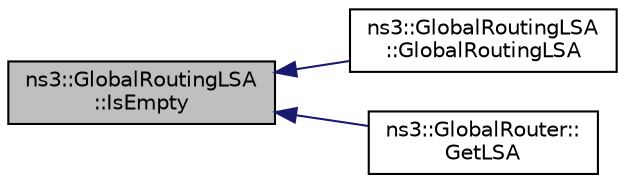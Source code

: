 digraph "ns3::GlobalRoutingLSA::IsEmpty"
{
  edge [fontname="Helvetica",fontsize="10",labelfontname="Helvetica",labelfontsize="10"];
  node [fontname="Helvetica",fontsize="10",shape=record];
  rankdir="LR";
  Node1 [label="ns3::GlobalRoutingLSA\l::IsEmpty",height=0.2,width=0.4,color="black", fillcolor="grey75", style="filled", fontcolor="black"];
  Node1 -> Node2 [dir="back",color="midnightblue",fontsize="10",style="solid"];
  Node2 [label="ns3::GlobalRoutingLSA\l::GlobalRoutingLSA",height=0.2,width=0.4,color="black", fillcolor="white", style="filled",URL="$dc/dd1/classns3_1_1GlobalRoutingLSA.html#a4395b5b3f4384c99bbdf6a0f2caf1bc6",tooltip="Copy constructor for a Global Routing Link State Advertisement. "];
  Node1 -> Node3 [dir="back",color="midnightblue",fontsize="10",style="solid"];
  Node3 [label="ns3::GlobalRouter::\lGetLSA",height=0.2,width=0.4,color="black", fillcolor="white", style="filled",URL="$df/d40/classns3_1_1GlobalRouter.html#a1ae9d137fabd4fa16b6bc7b292bbadd3",tooltip="Get a Global Routing Link State Advertisements that this router has said that it can export..."];
}
